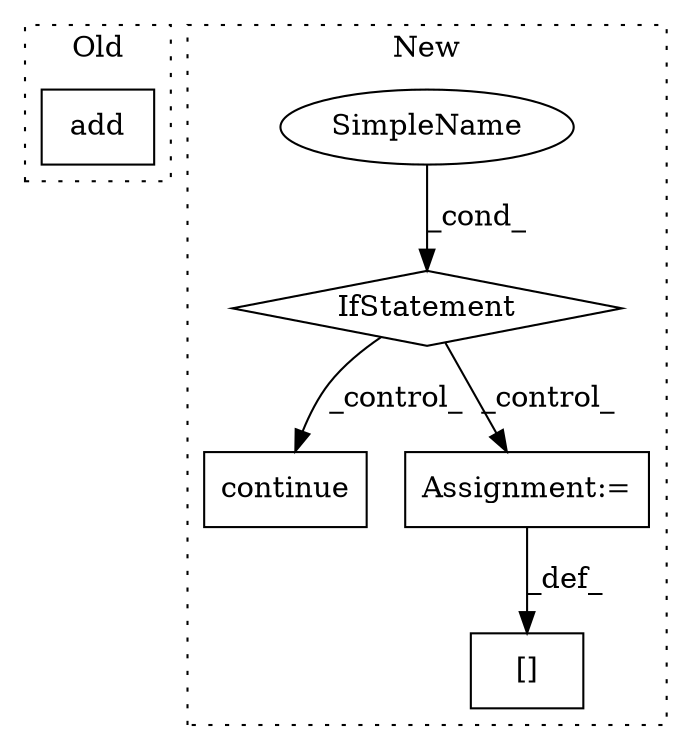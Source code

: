 digraph G {
subgraph cluster0 {
1 [label="add" a="32" s="2716,2728" l="4,1" shape="box"];
label = "Old";
style="dotted";
}
subgraph cluster1 {
2 [label="continue" a="18" s="2912" l="9" shape="box"];
3 [label="IfStatement" a="25" s="2841,2898" l="12,2" shape="diamond"];
4 [label="SimpleName" a="42" s="" l="" shape="ellipse"];
5 [label="Assignment:=" a="7" s="3004" l="1" shape="box"];
6 [label="[]" a="2" s="2988,3003" l="12,1" shape="box"];
label = "New";
style="dotted";
}
3 -> 2 [label="_control_"];
3 -> 5 [label="_control_"];
4 -> 3 [label="_cond_"];
5 -> 6 [label="_def_"];
}